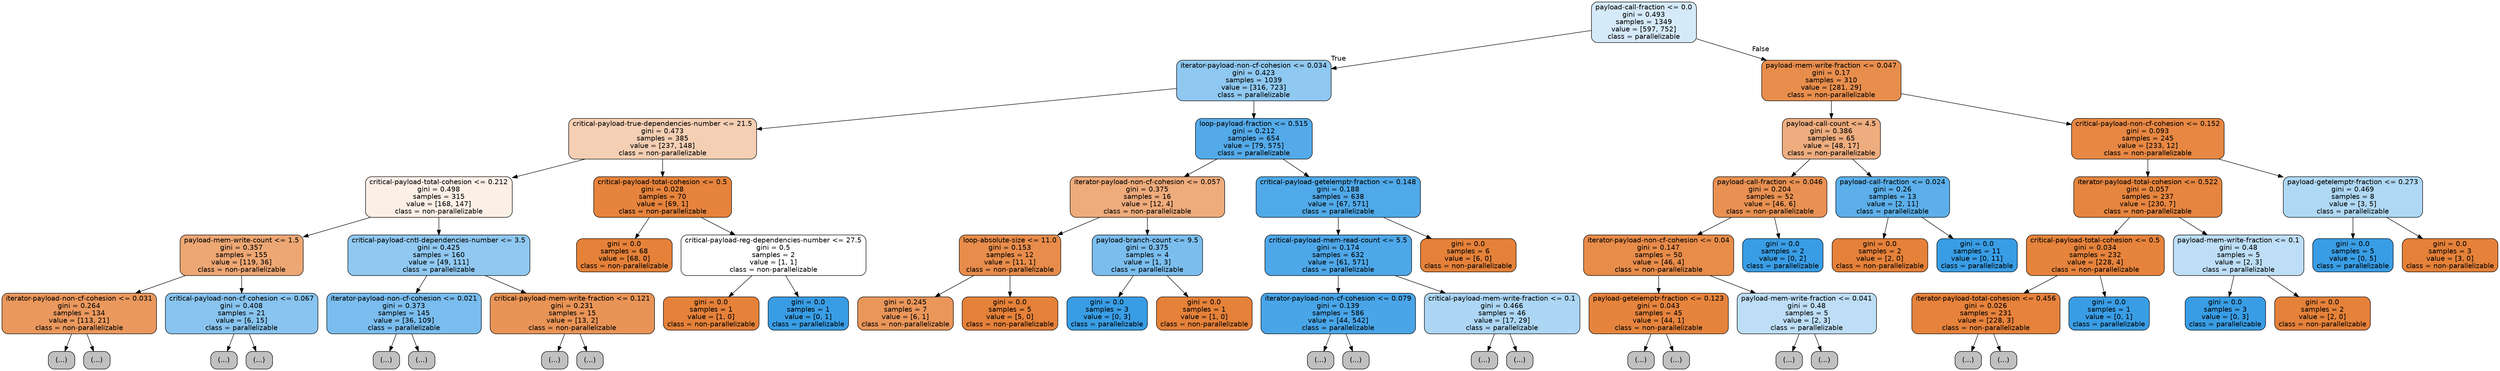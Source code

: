 digraph Tree {
node [shape=box, style="filled, rounded", color="black", fontname=helvetica] ;
edge [fontname=helvetica] ;
0 [label="payload-call-fraction <= 0.0\ngini = 0.493\nsamples = 1349\nvalue = [597, 752]\nclass = parallelizable", fillcolor="#399de535"] ;
1 [label="iterator-payload-non-cf-cohesion <= 0.034\ngini = 0.423\nsamples = 1039\nvalue = [316, 723]\nclass = parallelizable", fillcolor="#399de590"] ;
0 -> 1 [labeldistance=2.5, labelangle=45, headlabel="True"] ;
2 [label="critical-payload-true-dependencies-number <= 21.5\ngini = 0.473\nsamples = 385\nvalue = [237, 148]\nclass = non-parallelizable", fillcolor="#e5813960"] ;
1 -> 2 ;
3 [label="critical-payload-total-cohesion <= 0.212\ngini = 0.498\nsamples = 315\nvalue = [168, 147]\nclass = non-parallelizable", fillcolor="#e5813920"] ;
2 -> 3 ;
4 [label="payload-mem-write-count <= 1.5\ngini = 0.357\nsamples = 155\nvalue = [119, 36]\nclass = non-parallelizable", fillcolor="#e58139b2"] ;
3 -> 4 ;
5 [label="iterator-payload-non-cf-cohesion <= 0.031\ngini = 0.264\nsamples = 134\nvalue = [113, 21]\nclass = non-parallelizable", fillcolor="#e58139d0"] ;
4 -> 5 ;
6 [label="(...)", fillcolor="#C0C0C0"] ;
5 -> 6 ;
19 [label="(...)", fillcolor="#C0C0C0"] ;
5 -> 19 ;
32 [label="critical-payload-non-cf-cohesion <= 0.067\ngini = 0.408\nsamples = 21\nvalue = [6, 15]\nclass = parallelizable", fillcolor="#399de599"] ;
4 -> 32 ;
33 [label="(...)", fillcolor="#C0C0C0"] ;
32 -> 33 ;
38 [label="(...)", fillcolor="#C0C0C0"] ;
32 -> 38 ;
39 [label="critical-payload-cntl-dependencies-number <= 3.5\ngini = 0.425\nsamples = 160\nvalue = [49, 111]\nclass = parallelizable", fillcolor="#399de58e"] ;
3 -> 39 ;
40 [label="iterator-payload-non-cf-cohesion <= 0.021\ngini = 0.373\nsamples = 145\nvalue = [36, 109]\nclass = parallelizable", fillcolor="#399de5ab"] ;
39 -> 40 ;
41 [label="(...)", fillcolor="#C0C0C0"] ;
40 -> 41 ;
58 [label="(...)", fillcolor="#C0C0C0"] ;
40 -> 58 ;
79 [label="critical-payload-mem-write-fraction <= 0.121\ngini = 0.231\nsamples = 15\nvalue = [13, 2]\nclass = non-parallelizable", fillcolor="#e58139d8"] ;
39 -> 79 ;
80 [label="(...)", fillcolor="#C0C0C0"] ;
79 -> 80 ;
81 [label="(...)", fillcolor="#C0C0C0"] ;
79 -> 81 ;
82 [label="critical-payload-total-cohesion <= 0.5\ngini = 0.028\nsamples = 70\nvalue = [69, 1]\nclass = non-parallelizable", fillcolor="#e58139fb"] ;
2 -> 82 ;
83 [label="gini = 0.0\nsamples = 68\nvalue = [68, 0]\nclass = non-parallelizable", fillcolor="#e58139ff"] ;
82 -> 83 ;
84 [label="critical-payload-reg-dependencies-number <= 27.5\ngini = 0.5\nsamples = 2\nvalue = [1, 1]\nclass = non-parallelizable", fillcolor="#e5813900"] ;
82 -> 84 ;
85 [label="gini = 0.0\nsamples = 1\nvalue = [1, 0]\nclass = non-parallelizable", fillcolor="#e58139ff"] ;
84 -> 85 ;
86 [label="gini = 0.0\nsamples = 1\nvalue = [0, 1]\nclass = parallelizable", fillcolor="#399de5ff"] ;
84 -> 86 ;
87 [label="loop-payload-fraction <= 0.515\ngini = 0.212\nsamples = 654\nvalue = [79, 575]\nclass = parallelizable", fillcolor="#399de5dc"] ;
1 -> 87 ;
88 [label="iterator-payload-non-cf-cohesion <= 0.057\ngini = 0.375\nsamples = 16\nvalue = [12, 4]\nclass = non-parallelizable", fillcolor="#e58139aa"] ;
87 -> 88 ;
89 [label="loop-absolute-size <= 11.0\ngini = 0.153\nsamples = 12\nvalue = [11, 1]\nclass = non-parallelizable", fillcolor="#e58139e8"] ;
88 -> 89 ;
90 [label="gini = 0.245\nsamples = 7\nvalue = [6, 1]\nclass = non-parallelizable", fillcolor="#e58139d4"] ;
89 -> 90 ;
91 [label="gini = 0.0\nsamples = 5\nvalue = [5, 0]\nclass = non-parallelizable", fillcolor="#e58139ff"] ;
89 -> 91 ;
92 [label="payload-branch-count <= 9.5\ngini = 0.375\nsamples = 4\nvalue = [1, 3]\nclass = parallelizable", fillcolor="#399de5aa"] ;
88 -> 92 ;
93 [label="gini = 0.0\nsamples = 3\nvalue = [0, 3]\nclass = parallelizable", fillcolor="#399de5ff"] ;
92 -> 93 ;
94 [label="gini = 0.0\nsamples = 1\nvalue = [1, 0]\nclass = non-parallelizable", fillcolor="#e58139ff"] ;
92 -> 94 ;
95 [label="critical-payload-getelemptr-fraction <= 0.148\ngini = 0.188\nsamples = 638\nvalue = [67, 571]\nclass = parallelizable", fillcolor="#399de5e1"] ;
87 -> 95 ;
96 [label="critical-payload-mem-read-count <= 5.5\ngini = 0.174\nsamples = 632\nvalue = [61, 571]\nclass = parallelizable", fillcolor="#399de5e4"] ;
95 -> 96 ;
97 [label="iterator-payload-non-cf-cohesion <= 0.079\ngini = 0.139\nsamples = 586\nvalue = [44, 542]\nclass = parallelizable", fillcolor="#399de5ea"] ;
96 -> 97 ;
98 [label="(...)", fillcolor="#C0C0C0"] ;
97 -> 98 ;
163 [label="(...)", fillcolor="#C0C0C0"] ;
97 -> 163 ;
172 [label="critical-payload-mem-write-fraction <= 0.1\ngini = 0.466\nsamples = 46\nvalue = [17, 29]\nclass = parallelizable", fillcolor="#399de56a"] ;
96 -> 172 ;
173 [label="(...)", fillcolor="#C0C0C0"] ;
172 -> 173 ;
176 [label="(...)", fillcolor="#C0C0C0"] ;
172 -> 176 ;
185 [label="gini = 0.0\nsamples = 6\nvalue = [6, 0]\nclass = non-parallelizable", fillcolor="#e58139ff"] ;
95 -> 185 ;
186 [label="payload-mem-write-fraction <= 0.047\ngini = 0.17\nsamples = 310\nvalue = [281, 29]\nclass = non-parallelizable", fillcolor="#e58139e5"] ;
0 -> 186 [labeldistance=2.5, labelangle=-45, headlabel="False"] ;
187 [label="payload-call-count <= 4.5\ngini = 0.386\nsamples = 65\nvalue = [48, 17]\nclass = non-parallelizable", fillcolor="#e58139a5"] ;
186 -> 187 ;
188 [label="payload-call-fraction <= 0.046\ngini = 0.204\nsamples = 52\nvalue = [46, 6]\nclass = non-parallelizable", fillcolor="#e58139de"] ;
187 -> 188 ;
189 [label="iterator-payload-non-cf-cohesion <= 0.04\ngini = 0.147\nsamples = 50\nvalue = [46, 4]\nclass = non-parallelizable", fillcolor="#e58139e9"] ;
188 -> 189 ;
190 [label="payload-getelemptr-fraction <= 0.123\ngini = 0.043\nsamples = 45\nvalue = [44, 1]\nclass = non-parallelizable", fillcolor="#e58139f9"] ;
189 -> 190 ;
191 [label="(...)", fillcolor="#C0C0C0"] ;
190 -> 191 ;
194 [label="(...)", fillcolor="#C0C0C0"] ;
190 -> 194 ;
195 [label="payload-mem-write-fraction <= 0.041\ngini = 0.48\nsamples = 5\nvalue = [2, 3]\nclass = parallelizable", fillcolor="#399de555"] ;
189 -> 195 ;
196 [label="(...)", fillcolor="#C0C0C0"] ;
195 -> 196 ;
197 [label="(...)", fillcolor="#C0C0C0"] ;
195 -> 197 ;
198 [label="gini = 0.0\nsamples = 2\nvalue = [0, 2]\nclass = parallelizable", fillcolor="#399de5ff"] ;
188 -> 198 ;
199 [label="payload-call-fraction <= 0.024\ngini = 0.26\nsamples = 13\nvalue = [2, 11]\nclass = parallelizable", fillcolor="#399de5d1"] ;
187 -> 199 ;
200 [label="gini = 0.0\nsamples = 2\nvalue = [2, 0]\nclass = non-parallelizable", fillcolor="#e58139ff"] ;
199 -> 200 ;
201 [label="gini = 0.0\nsamples = 11\nvalue = [0, 11]\nclass = parallelizable", fillcolor="#399de5ff"] ;
199 -> 201 ;
202 [label="critical-payload-non-cf-cohesion <= 0.152\ngini = 0.093\nsamples = 245\nvalue = [233, 12]\nclass = non-parallelizable", fillcolor="#e58139f2"] ;
186 -> 202 ;
203 [label="iterator-payload-total-cohesion <= 0.522\ngini = 0.057\nsamples = 237\nvalue = [230, 7]\nclass = non-parallelizable", fillcolor="#e58139f7"] ;
202 -> 203 ;
204 [label="critical-payload-total-cohesion <= 0.5\ngini = 0.034\nsamples = 232\nvalue = [228, 4]\nclass = non-parallelizable", fillcolor="#e58139fb"] ;
203 -> 204 ;
205 [label="iterator-payload-total-cohesion <= 0.456\ngini = 0.026\nsamples = 231\nvalue = [228, 3]\nclass = non-parallelizable", fillcolor="#e58139fc"] ;
204 -> 205 ;
206 [label="(...)", fillcolor="#C0C0C0"] ;
205 -> 206 ;
211 [label="(...)", fillcolor="#C0C0C0"] ;
205 -> 211 ;
216 [label="gini = 0.0\nsamples = 1\nvalue = [0, 1]\nclass = parallelizable", fillcolor="#399de5ff"] ;
204 -> 216 ;
217 [label="payload-mem-write-fraction <= 0.1\ngini = 0.48\nsamples = 5\nvalue = [2, 3]\nclass = parallelizable", fillcolor="#399de555"] ;
203 -> 217 ;
218 [label="gini = 0.0\nsamples = 3\nvalue = [0, 3]\nclass = parallelizable", fillcolor="#399de5ff"] ;
217 -> 218 ;
219 [label="gini = 0.0\nsamples = 2\nvalue = [2, 0]\nclass = non-parallelizable", fillcolor="#e58139ff"] ;
217 -> 219 ;
220 [label="payload-getelemptr-fraction <= 0.273\ngini = 0.469\nsamples = 8\nvalue = [3, 5]\nclass = parallelizable", fillcolor="#399de566"] ;
202 -> 220 ;
221 [label="gini = 0.0\nsamples = 5\nvalue = [0, 5]\nclass = parallelizable", fillcolor="#399de5ff"] ;
220 -> 221 ;
222 [label="gini = 0.0\nsamples = 3\nvalue = [3, 0]\nclass = non-parallelizable", fillcolor="#e58139ff"] ;
220 -> 222 ;
}